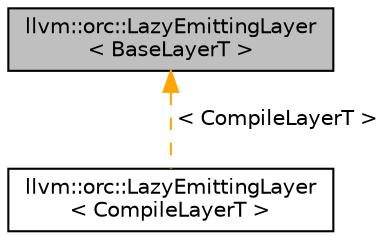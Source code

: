 digraph "llvm::orc::LazyEmittingLayer&lt; BaseLayerT &gt;"
{
 // LATEX_PDF_SIZE
  bgcolor="transparent";
  edge [fontname="Helvetica",fontsize="10",labelfontname="Helvetica",labelfontsize="10"];
  node [fontname="Helvetica",fontsize="10",shape="box"];
  Node1 [label="llvm::orc::LazyEmittingLayer\l\< BaseLayerT \>",height=0.2,width=0.4,color="black", fillcolor="grey75", style="filled", fontcolor="black",tooltip="Lazy-emitting IR layer."];
  Node1 -> Node2 [dir="back",color="orange",fontsize="10",style="dashed",label=" \< CompileLayerT \>" ,fontname="Helvetica"];
  Node2 [label="llvm::orc::LazyEmittingLayer\l\< CompileLayerT \>",height=0.2,width=0.4,color="black",URL="$classllvm_1_1orc_1_1LazyEmittingLayer.html",tooltip=" "];
}
